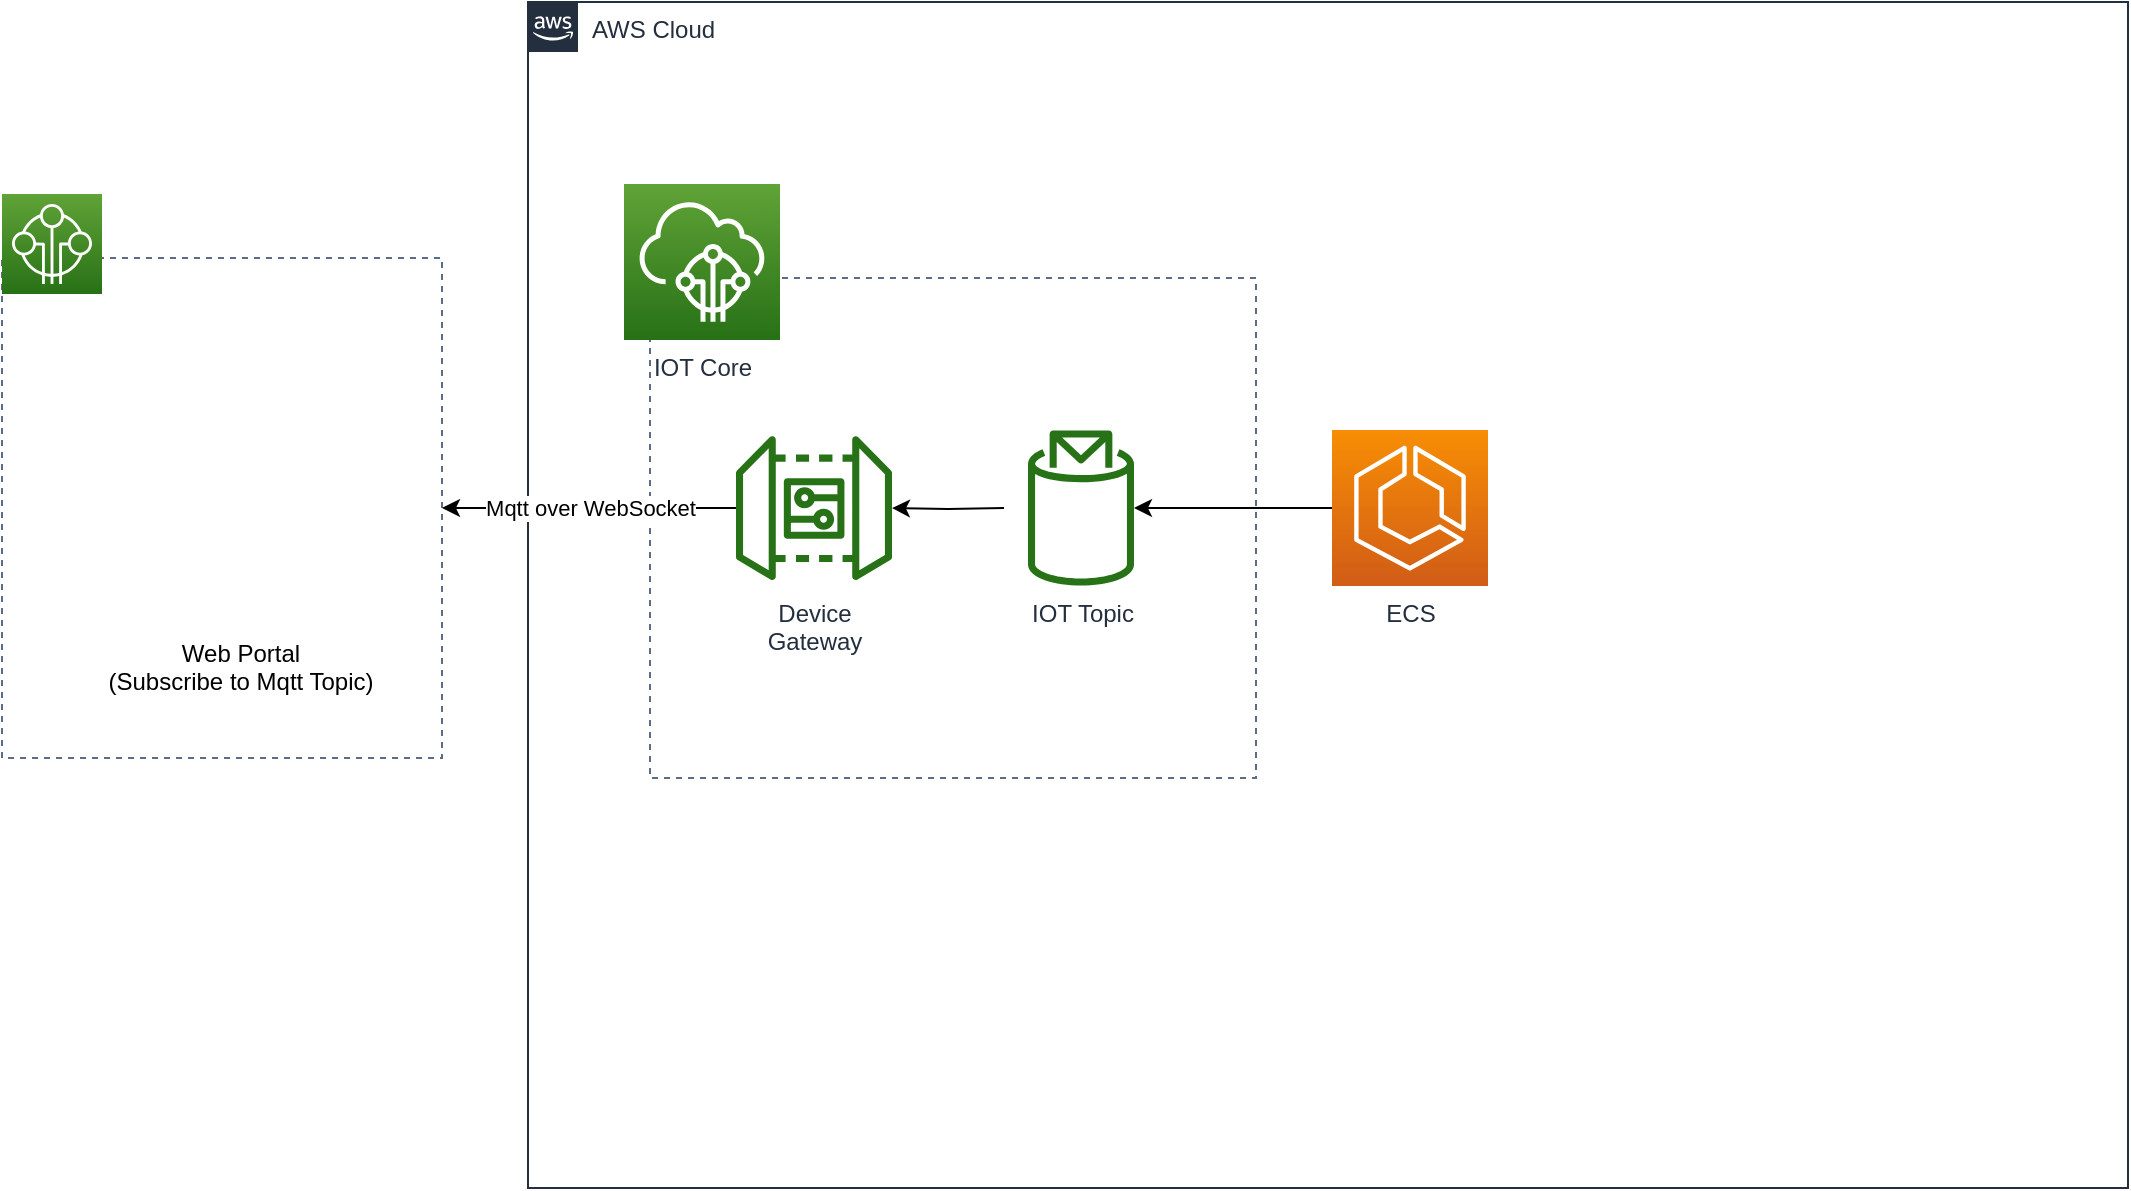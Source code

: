 <mxfile version="14.1.3" type="github" pages="4">
  <diagram id="wHCZFaaeiCQIO8YRC6Pm" name="Option1.1-mqtt-over-websocket">
    <mxGraphModel dx="1278" dy="548" grid="0" gridSize="10" guides="1" tooltips="1" connect="1" arrows="1" fold="1" page="1" pageScale="1" pageWidth="1100" pageHeight="850" math="0" shadow="0">
      <root>
        <mxCell id="0" />
        <mxCell id="1" parent="0" />
        <mxCell id="4YyjO7Iy4g33rYnQmglI-1" value="" style="fillColor=none;strokeColor=#5A6C86;dashed=1;verticalAlign=top;fontStyle=0;fontColor=#5A6C86;" vertex="1" parent="1">
          <mxGeometry x="350" y="280" width="303" height="250" as="geometry" />
        </mxCell>
        <mxCell id="4YyjO7Iy4g33rYnQmglI-2" value="" style="fillColor=none;strokeColor=#5A6C86;dashed=1;verticalAlign=top;fontStyle=0;fontColor=#5A6C86;" vertex="1" parent="1">
          <mxGeometry x="26" y="270" width="220" height="250" as="geometry" />
        </mxCell>
        <mxCell id="4YyjO7Iy4g33rYnQmglI-3" value="AWS Cloud" style="points=[[0,0],[0.25,0],[0.5,0],[0.75,0],[1,0],[1,0.25],[1,0.5],[1,0.75],[1,1],[0.75,1],[0.5,1],[0.25,1],[0,1],[0,0.75],[0,0.5],[0,0.25]];outlineConnect=0;gradientColor=none;html=1;whiteSpace=wrap;fontSize=12;fontStyle=0;shape=mxgraph.aws4.group;grIcon=mxgraph.aws4.group_aws_cloud_alt;strokeColor=#232F3E;fillColor=none;verticalAlign=top;align=left;spacingLeft=30;fontColor=#232F3E;dashed=0;" vertex="1" parent="1">
          <mxGeometry x="289" y="142" width="800" height="593" as="geometry" />
        </mxCell>
        <mxCell id="4YyjO7Iy4g33rYnQmglI-4" value="IOT Core" style="outlineConnect=0;fontColor=#232F3E;gradientColor=#60A337;gradientDirection=north;fillColor=#277116;strokeColor=#ffffff;dashed=0;verticalLabelPosition=bottom;verticalAlign=top;align=center;html=1;fontSize=12;fontStyle=0;aspect=fixed;shape=mxgraph.aws4.resourceIcon;resIcon=mxgraph.aws4.iot_core;" vertex="1" parent="1">
          <mxGeometry x="337" y="233" width="78" height="78" as="geometry" />
        </mxCell>
        <mxCell id="4YyjO7Iy4g33rYnQmglI-5" value="" style="outlineConnect=0;fontColor=#232F3E;gradientColor=#60A337;gradientDirection=north;fillColor=#277116;strokeColor=#ffffff;dashed=0;verticalLabelPosition=bottom;verticalAlign=top;align=center;html=1;fontSize=12;fontStyle=0;aspect=fixed;shape=mxgraph.aws4.resourceIcon;resIcon=mxgraph.aws4.internet_of_things;" vertex="1" parent="1">
          <mxGeometry x="26" y="238" width="50" height="50" as="geometry" />
        </mxCell>
        <mxCell id="4YyjO7Iy4g33rYnQmglI-6" value="Mqtt over WebSocket" style="edgeStyle=orthogonalEdgeStyle;rounded=0;orthogonalLoop=1;jettySize=auto;html=1;" edge="1" parent="1" source="4YyjO7Iy4g33rYnQmglI-7" target="4YyjO7Iy4g33rYnQmglI-2">
          <mxGeometry relative="1" as="geometry" />
        </mxCell>
        <mxCell id="4YyjO7Iy4g33rYnQmglI-7" value="Device&lt;br&gt;Gateway" style="outlineConnect=0;fontColor=#232F3E;gradientColor=none;fillColor=#277116;strokeColor=none;dashed=0;verticalLabelPosition=bottom;verticalAlign=top;align=center;html=1;fontSize=12;fontStyle=0;aspect=fixed;pointerEvents=1;shape=mxgraph.aws4.iot_device_gateway;" vertex="1" parent="1">
          <mxGeometry x="393" y="356" width="78" height="78" as="geometry" />
        </mxCell>
        <mxCell id="4YyjO7Iy4g33rYnQmglI-8" style="edgeStyle=orthogonalEdgeStyle;rounded=0;orthogonalLoop=1;jettySize=auto;html=1;" edge="1" parent="1" target="4YyjO7Iy4g33rYnQmglI-7">
          <mxGeometry relative="1" as="geometry">
            <mxPoint x="527" y="395" as="sourcePoint" />
          </mxGeometry>
        </mxCell>
        <mxCell id="4YyjO7Iy4g33rYnQmglI-9" value="Web Portal&lt;br&gt;(Subscribe to Mqtt Topic)" style="shape=image;html=1;verticalAlign=top;verticalLabelPosition=bottom;labelBackgroundColor=#ffffff;imageAspect=0;aspect=fixed;image=https://cdn3.iconfinder.com/data/icons/network-and-communications-10/32/network_Browser_global_network_planet_webpage_globe-128.png" vertex="1" parent="1">
          <mxGeometry x="96" y="356" width="98" height="98" as="geometry" />
        </mxCell>
        <mxCell id="4YyjO7Iy4g33rYnQmglI-10" value="IOT Topic" style="outlineConnect=0;fontColor=#232F3E;gradientColor=none;fillColor=#277116;strokeColor=none;dashed=0;verticalLabelPosition=bottom;verticalAlign=top;align=center;html=1;fontSize=12;fontStyle=0;aspect=fixed;pointerEvents=1;shape=mxgraph.aws4.topic_2;" vertex="1" parent="1">
          <mxGeometry x="539" y="356" width="53" height="78" as="geometry" />
        </mxCell>
        <mxCell id="4YyjO7Iy4g33rYnQmglI-11" style="edgeStyle=orthogonalEdgeStyle;rounded=0;orthogonalLoop=1;jettySize=auto;html=1;" edge="1" parent="1" source="4YyjO7Iy4g33rYnQmglI-12" target="4YyjO7Iy4g33rYnQmglI-10">
          <mxGeometry relative="1" as="geometry" />
        </mxCell>
        <mxCell id="4YyjO7Iy4g33rYnQmglI-12" value="ECS" style="outlineConnect=0;fontColor=#232F3E;gradientColor=#F78E04;gradientDirection=north;fillColor=#D05C17;strokeColor=#ffffff;dashed=0;verticalLabelPosition=bottom;verticalAlign=top;align=center;html=1;fontSize=12;fontStyle=0;aspect=fixed;shape=mxgraph.aws4.resourceIcon;resIcon=mxgraph.aws4.ecs;" vertex="1" parent="1">
          <mxGeometry x="691" y="356" width="78" height="78" as="geometry" />
        </mxCell>
      </root>
    </mxGraphModel>
  </diagram>
  <diagram id="XRwCYsMvWMTH4HfeeRDC" name="1.1-mqtt-over-websocket-persistevent">
    <mxGraphModel dx="1278" dy="548" grid="1" gridSize="10" guides="1" tooltips="1" connect="1" arrows="1" fold="1" page="1" pageScale="1" pageWidth="1100" pageHeight="850" math="0" shadow="0">
      <root>
        <mxCell id="h0BsPVWBQhPjDScm01QS-0" />
        <mxCell id="h0BsPVWBQhPjDScm01QS-1" parent="h0BsPVWBQhPjDScm01QS-0" />
        <mxCell id="h0BsPVWBQhPjDScm01QS-2" value="AWS Cloud" style="points=[[0,0],[0.25,0],[0.5,0],[0.75,0],[1,0],[1,0.25],[1,0.5],[1,0.75],[1,1],[0.75,1],[0.5,1],[0.25,1],[0,1],[0,0.75],[0,0.5],[0,0.25]];outlineConnect=0;gradientColor=none;html=1;whiteSpace=wrap;fontSize=12;fontStyle=0;shape=mxgraph.aws4.group;grIcon=mxgraph.aws4.group_aws_cloud_alt;strokeColor=#232F3E;fillColor=none;verticalAlign=top;align=left;spacingLeft=30;fontColor=#232F3E;dashed=0;" vertex="1" parent="h0BsPVWBQhPjDScm01QS-1">
          <mxGeometry x="289" y="142" width="800" height="593" as="geometry" />
        </mxCell>
        <mxCell id="h0BsPVWBQhPjDScm01QS-3" value="" style="fillColor=none;strokeColor=#5A6C86;dashed=1;verticalAlign=top;fontStyle=0;fontColor=#5A6C86;" vertex="1" parent="h0BsPVWBQhPjDScm01QS-1">
          <mxGeometry x="350" y="280" width="397" height="250" as="geometry" />
        </mxCell>
        <mxCell id="h0BsPVWBQhPjDScm01QS-4" value="" style="fillColor=none;strokeColor=#5A6C86;dashed=1;verticalAlign=top;fontStyle=0;fontColor=#5A6C86;" vertex="1" parent="h0BsPVWBQhPjDScm01QS-1">
          <mxGeometry x="26" y="270" width="220" height="250" as="geometry" />
        </mxCell>
        <mxCell id="h0BsPVWBQhPjDScm01QS-5" value="IOT Core" style="outlineConnect=0;fontColor=#232F3E;gradientColor=#60A337;gradientDirection=north;fillColor=#277116;strokeColor=#ffffff;dashed=0;verticalLabelPosition=bottom;verticalAlign=top;align=center;html=1;fontSize=12;fontStyle=0;aspect=fixed;shape=mxgraph.aws4.resourceIcon;resIcon=mxgraph.aws4.iot_core;" vertex="1" parent="h0BsPVWBQhPjDScm01QS-1">
          <mxGeometry x="337" y="233" width="78" height="78" as="geometry" />
        </mxCell>
        <mxCell id="h0BsPVWBQhPjDScm01QS-6" value="" style="outlineConnect=0;fontColor=#232F3E;gradientColor=#60A337;gradientDirection=north;fillColor=#277116;strokeColor=#ffffff;dashed=0;verticalLabelPosition=bottom;verticalAlign=top;align=center;html=1;fontSize=12;fontStyle=0;aspect=fixed;shape=mxgraph.aws4.resourceIcon;resIcon=mxgraph.aws4.internet_of_things;" vertex="1" parent="h0BsPVWBQhPjDScm01QS-1">
          <mxGeometry x="26" y="238" width="50" height="50" as="geometry" />
        </mxCell>
        <mxCell id="h0BsPVWBQhPjDScm01QS-7" value="Mqtt over WebSocket" style="edgeStyle=orthogonalEdgeStyle;rounded=0;orthogonalLoop=1;jettySize=auto;html=1;" edge="1" parent="h0BsPVWBQhPjDScm01QS-1" source="h0BsPVWBQhPjDScm01QS-8" target="h0BsPVWBQhPjDScm01QS-4">
          <mxGeometry relative="1" as="geometry" />
        </mxCell>
        <mxCell id="h0BsPVWBQhPjDScm01QS-8" value="Device&lt;br&gt;Gateway" style="outlineConnect=0;fontColor=#232F3E;gradientColor=none;fillColor=#277116;strokeColor=none;dashed=0;verticalLabelPosition=bottom;verticalAlign=top;align=center;html=1;fontSize=12;fontStyle=0;aspect=fixed;pointerEvents=1;shape=mxgraph.aws4.iot_device_gateway;" vertex="1" parent="h0BsPVWBQhPjDScm01QS-1">
          <mxGeometry x="393" y="356" width="78" height="78" as="geometry" />
        </mxCell>
        <mxCell id="h0BsPVWBQhPjDScm01QS-9" style="edgeStyle=orthogonalEdgeStyle;rounded=0;orthogonalLoop=1;jettySize=auto;html=1;" edge="1" parent="h0BsPVWBQhPjDScm01QS-1" source="h0BsPVWBQhPjDScm01QS-12" target="h0BsPVWBQhPjDScm01QS-8">
          <mxGeometry relative="1" as="geometry">
            <mxPoint x="527" y="395" as="sourcePoint" />
          </mxGeometry>
        </mxCell>
        <mxCell id="h0BsPVWBQhPjDScm01QS-10" value="Web Portal&lt;br&gt;(Subscribe to Mqtt Topic)" style="shape=image;html=1;verticalAlign=top;verticalLabelPosition=bottom;labelBackgroundColor=#ffffff;imageAspect=0;aspect=fixed;image=https://cdn3.iconfinder.com/data/icons/network-and-communications-10/32/network_Browser_global_network_planet_webpage_globe-128.png" vertex="1" parent="h0BsPVWBQhPjDScm01QS-1">
          <mxGeometry x="96" y="356" width="98" height="98" as="geometry" />
        </mxCell>
        <mxCell id="h0BsPVWBQhPjDScm01QS-11" style="edgeStyle=orthogonalEdgeStyle;rounded=0;orthogonalLoop=1;jettySize=auto;html=1;" edge="1" parent="h0BsPVWBQhPjDScm01QS-1" source="h0BsPVWBQhPjDScm01QS-12" target="h0BsPVWBQhPjDScm01QS-16">
          <mxGeometry relative="1" as="geometry">
            <Array as="points">
              <mxPoint x="633" y="471" />
            </Array>
          </mxGeometry>
        </mxCell>
        <mxCell id="h0BsPVWBQhPjDScm01QS-12" value="IOT Topic" style="outlineConnect=0;fontColor=#232F3E;gradientColor=none;fillColor=#277116;strokeColor=none;dashed=0;verticalLabelPosition=bottom;verticalAlign=top;align=center;html=1;fontSize=12;fontStyle=0;aspect=fixed;pointerEvents=1;shape=mxgraph.aws4.topic_2;" vertex="1" parent="h0BsPVWBQhPjDScm01QS-1">
          <mxGeometry x="606" y="356" width="53" height="78" as="geometry" />
        </mxCell>
        <mxCell id="h0BsPVWBQhPjDScm01QS-13" style="edgeStyle=orthogonalEdgeStyle;rounded=0;orthogonalLoop=1;jettySize=auto;html=1;" edge="1" parent="h0BsPVWBQhPjDScm01QS-1" source="h0BsPVWBQhPjDScm01QS-14" target="h0BsPVWBQhPjDScm01QS-12">
          <mxGeometry relative="1" as="geometry" />
        </mxCell>
        <mxCell id="h0BsPVWBQhPjDScm01QS-14" value="ECS" style="outlineConnect=0;fontColor=#232F3E;gradientColor=#F78E04;gradientDirection=north;fillColor=#D05C17;strokeColor=#ffffff;dashed=0;verticalLabelPosition=bottom;verticalAlign=top;align=center;html=1;fontSize=12;fontStyle=0;aspect=fixed;shape=mxgraph.aws4.resourceIcon;resIcon=mxgraph.aws4.ecs;" vertex="1" parent="h0BsPVWBQhPjDScm01QS-1">
          <mxGeometry x="832" y="356" width="78" height="78" as="geometry" />
        </mxCell>
        <mxCell id="h0BsPVWBQhPjDScm01QS-15" style="edgeStyle=orthogonalEdgeStyle;rounded=0;orthogonalLoop=1;jettySize=auto;html=1;" edge="1" parent="h0BsPVWBQhPjDScm01QS-1" source="h0BsPVWBQhPjDScm01QS-16" target="h0BsPVWBQhPjDScm01QS-17">
          <mxGeometry relative="1" as="geometry" />
        </mxCell>
        <mxCell id="h0BsPVWBQhPjDScm01QS-16" value="Rule" style="outlineConnect=0;fontColor=#232F3E;gradientColor=none;fillColor=#277116;strokeColor=none;dashed=0;verticalLabelPosition=bottom;verticalAlign=top;align=center;html=1;fontSize=12;fontStyle=0;aspect=fixed;pointerEvents=1;shape=mxgraph.aws4.rule;" vertex="1" parent="h0BsPVWBQhPjDScm01QS-1">
          <mxGeometry x="531" y="432" width="46" height="78" as="geometry" />
        </mxCell>
        <mxCell id="h0BsPVWBQhPjDScm01QS-17" value="DynamoDB" style="outlineConnect=0;fontColor=#232F3E;gradientColor=#4D72F3;gradientDirection=north;fillColor=#3334B9;strokeColor=#ffffff;dashed=0;verticalLabelPosition=bottom;verticalAlign=top;align=center;html=1;fontSize=12;fontStyle=0;aspect=fixed;shape=mxgraph.aws4.resourceIcon;resIcon=mxgraph.aws4.dynamodb;" vertex="1" parent="h0BsPVWBQhPjDScm01QS-1">
          <mxGeometry x="515" y="565" width="78" height="78" as="geometry" />
        </mxCell>
      </root>
    </mxGraphModel>
  </diagram>
  <diagram id="84ddEZB8-2D1XWtMmOPA" name="Option2.1-api-gateway">
    <mxGraphModel dx="1278" dy="548" grid="0" gridSize="10" guides="1" tooltips="1" connect="1" arrows="1" fold="1" page="1" pageScale="1" pageWidth="1100" pageHeight="850" math="0" shadow="0">
      <root>
        <mxCell id="8dLRoYPVyEI_H4pk226P-0" />
        <mxCell id="8dLRoYPVyEI_H4pk226P-1" parent="8dLRoYPVyEI_H4pk226P-0" />
        <mxCell id="8dLRoYPVyEI_H4pk226P-2" value="AWS Cloud" style="points=[[0,0],[0.25,0],[0.5,0],[0.75,0],[1,0],[1,0.25],[1,0.5],[1,0.75],[1,1],[0.75,1],[0.5,1],[0.25,1],[0,1],[0,0.75],[0,0.5],[0,0.25]];outlineConnect=0;gradientColor=none;html=1;whiteSpace=wrap;fontSize=12;fontStyle=0;shape=mxgraph.aws4.group;grIcon=mxgraph.aws4.group_aws_cloud_alt;strokeColor=#232F3E;fillColor=none;verticalAlign=top;align=left;spacingLeft=30;fontColor=#232F3E;dashed=0;" vertex="1" parent="8dLRoYPVyEI_H4pk226P-1">
          <mxGeometry x="289" y="142" width="800" height="593" as="geometry" />
        </mxCell>
        <mxCell id="8dLRoYPVyEI_H4pk226P-3" value="" style="fillColor=none;strokeColor=#5A6C86;dashed=1;verticalAlign=top;fontStyle=0;fontColor=#5A6C86;" vertex="1" parent="8dLRoYPVyEI_H4pk226P-1">
          <mxGeometry x="350" y="280" width="591" height="250" as="geometry" />
        </mxCell>
        <mxCell id="8dLRoYPVyEI_H4pk226P-4" value="" style="fillColor=none;strokeColor=#5A6C86;dashed=1;verticalAlign=top;fontStyle=0;fontColor=#5A6C86;" vertex="1" parent="8dLRoYPVyEI_H4pk226P-1">
          <mxGeometry x="26" y="270" width="220" height="250" as="geometry" />
        </mxCell>
        <mxCell id="8dLRoYPVyEI_H4pk226P-5" value="HTTPS&amp;nbsp; WebSocket" style="edgeStyle=orthogonalEdgeStyle;rounded=0;orthogonalLoop=1;jettySize=auto;html=1;" edge="1" parent="8dLRoYPVyEI_H4pk226P-1" target="8dLRoYPVyEI_H4pk226P-4">
          <mxGeometry relative="1" as="geometry">
            <mxPoint x="393" y="395.1" as="sourcePoint" />
          </mxGeometry>
        </mxCell>
        <mxCell id="8dLRoYPVyEI_H4pk226P-6" value="Web Portal&lt;br&gt;(Subscribe to websocket)" style="shape=image;html=1;verticalAlign=top;verticalLabelPosition=bottom;labelBackgroundColor=#ffffff;imageAspect=0;aspect=fixed;image=https://cdn3.iconfinder.com/data/icons/network-and-communications-10/32/network_Browser_global_network_planet_webpage_globe-128.png" vertex="1" parent="8dLRoYPVyEI_H4pk226P-1">
          <mxGeometry x="96" y="356" width="98" height="98" as="geometry" />
        </mxCell>
        <mxCell id="8dLRoYPVyEI_H4pk226P-7" style="edgeStyle=orthogonalEdgeStyle;rounded=0;orthogonalLoop=1;jettySize=auto;html=1;" edge="1" parent="8dLRoYPVyEI_H4pk226P-1" source="8dLRoYPVyEI_H4pk226P-8">
          <mxGeometry relative="1" as="geometry">
            <mxPoint x="909" y="395" as="targetPoint" />
          </mxGeometry>
        </mxCell>
        <mxCell id="8dLRoYPVyEI_H4pk226P-8" value="ECS" style="outlineConnect=0;fontColor=#232F3E;gradientColor=#F78E04;gradientDirection=north;fillColor=#D05C17;strokeColor=#ffffff;dashed=0;verticalLabelPosition=bottom;verticalAlign=top;align=center;html=1;fontSize=12;fontStyle=0;aspect=fixed;shape=mxgraph.aws4.resourceIcon;resIcon=mxgraph.aws4.ecs;" vertex="1" parent="8dLRoYPVyEI_H4pk226P-1">
          <mxGeometry x="982" y="356" width="78" height="78" as="geometry" />
        </mxCell>
        <mxCell id="8dLRoYPVyEI_H4pk226P-9" value="" style="outlineConnect=0;fontColor=#232F3E;gradientColor=#945DF2;gradientDirection=north;fillColor=#5A30B5;strokeColor=#ffffff;dashed=0;verticalLabelPosition=bottom;verticalAlign=top;align=center;html=1;fontSize=12;fontStyle=0;aspect=fixed;shape=mxgraph.aws4.resourceIcon;resIcon=mxgraph.aws4.api_gateway;" vertex="1" parent="8dLRoYPVyEI_H4pk226P-1">
          <mxGeometry x="387" y="354" width="78" height="78" as="geometry" />
        </mxCell>
        <mxCell id="8dLRoYPVyEI_H4pk226P-10" style="edgeStyle=orthogonalEdgeStyle;rounded=0;orthogonalLoop=1;jettySize=auto;html=1;" edge="1" parent="8dLRoYPVyEI_H4pk226P-1" source="8dLRoYPVyEI_H4pk226P-11" target="8dLRoYPVyEI_H4pk226P-13">
          <mxGeometry relative="1" as="geometry" />
        </mxCell>
        <mxCell id="8dLRoYPVyEI_H4pk226P-11" value="" style="outlineConnect=0;fontColor=#232F3E;gradientColor=#945DF2;gradientDirection=north;fillColor=#5A30B5;strokeColor=#ffffff;dashed=0;verticalLabelPosition=bottom;verticalAlign=top;align=center;html=1;fontSize=12;fontStyle=0;aspect=fixed;shape=mxgraph.aws4.resourceIcon;resIcon=mxgraph.aws4.kinesis_data_streams;" vertex="1" parent="8dLRoYPVyEI_H4pk226P-1">
          <mxGeometry x="826" y="354" width="78" height="78" as="geometry" />
        </mxCell>
        <mxCell id="8dLRoYPVyEI_H4pk226P-12" style="edgeStyle=orthogonalEdgeStyle;rounded=0;orthogonalLoop=1;jettySize=auto;html=1;" edge="1" parent="8dLRoYPVyEI_H4pk226P-1" source="8dLRoYPVyEI_H4pk226P-13" target="8dLRoYPVyEI_H4pk226P-15">
          <mxGeometry relative="1" as="geometry" />
        </mxCell>
        <mxCell id="8dLRoYPVyEI_H4pk226P-13" value="Persist DB" style="outlineConnect=0;fontColor=#232F3E;gradientColor=none;fillColor=#D05C17;strokeColor=none;dashed=0;verticalLabelPosition=bottom;verticalAlign=top;align=center;html=1;fontSize=12;fontStyle=0;aspect=fixed;pointerEvents=1;shape=mxgraph.aws4.lambda_function;" vertex="1" parent="8dLRoYPVyEI_H4pk226P-1">
          <mxGeometry x="726" y="355" width="78" height="78" as="geometry" />
        </mxCell>
        <mxCell id="8dLRoYPVyEI_H4pk226P-14" style="edgeStyle=orthogonalEdgeStyle;rounded=0;orthogonalLoop=1;jettySize=auto;html=1;" edge="1" parent="8dLRoYPVyEI_H4pk226P-1" source="8dLRoYPVyEI_H4pk226P-15" target="8dLRoYPVyEI_H4pk226P-17">
          <mxGeometry relative="1" as="geometry" />
        </mxCell>
        <mxCell id="8dLRoYPVyEI_H4pk226P-15" value="DynamoDB&lt;br&gt;Stream" style="outlineConnect=0;fontColor=#232F3E;gradientColor=#4D72F3;gradientDirection=north;fillColor=#3334B9;strokeColor=#ffffff;dashed=0;verticalLabelPosition=bottom;verticalAlign=top;align=center;html=1;fontSize=12;fontStyle=0;aspect=fixed;shape=mxgraph.aws4.resourceIcon;resIcon=mxgraph.aws4.dynamodb;" vertex="1" parent="8dLRoYPVyEI_H4pk226P-1">
          <mxGeometry x="615" y="354" width="78" height="78" as="geometry" />
        </mxCell>
        <mxCell id="8dLRoYPVyEI_H4pk226P-16" style="edgeStyle=orthogonalEdgeStyle;rounded=0;orthogonalLoop=1;jettySize=auto;html=1;" edge="1" parent="8dLRoYPVyEI_H4pk226P-1" source="8dLRoYPVyEI_H4pk226P-17" target="8dLRoYPVyEI_H4pk226P-9">
          <mxGeometry relative="1" as="geometry" />
        </mxCell>
        <mxCell id="8dLRoYPVyEI_H4pk226P-17" value="Push to client" style="outlineConnect=0;fontColor=#232F3E;gradientColor=none;fillColor=#D05C17;strokeColor=none;dashed=0;verticalLabelPosition=bottom;verticalAlign=top;align=center;html=1;fontSize=12;fontStyle=0;aspect=fixed;pointerEvents=1;shape=mxgraph.aws4.lambda_function;" vertex="1" parent="8dLRoYPVyEI_H4pk226P-1">
          <mxGeometry x="497" y="354" width="78" height="78" as="geometry" />
        </mxCell>
      </root>
    </mxGraphModel>
  </diagram>
  <diagram id="Apl6YoLecQjZOabUkFUP" name="Option2.1-api-gateway">
    <mxGraphModel dx="1278" dy="548" grid="0" gridSize="10" guides="1" tooltips="1" connect="1" arrows="1" fold="1" page="1" pageScale="1" pageWidth="1100" pageHeight="850" math="0" shadow="0">
      <root>
        <mxCell id="ZGLrZaxqoE2qsguKlIKs-0" />
        <mxCell id="ZGLrZaxqoE2qsguKlIKs-1" parent="ZGLrZaxqoE2qsguKlIKs-0" />
        <mxCell id="ZGLrZaxqoE2qsguKlIKs-2" value="AWS Cloud" style="points=[[0,0],[0.25,0],[0.5,0],[0.75,0],[1,0],[1,0.25],[1,0.5],[1,0.75],[1,1],[0.75,1],[0.5,1],[0.25,1],[0,1],[0,0.75],[0,0.5],[0,0.25]];outlineConnect=0;gradientColor=none;html=1;whiteSpace=wrap;fontSize=12;fontStyle=0;shape=mxgraph.aws4.group;grIcon=mxgraph.aws4.group_aws_cloud_alt;strokeColor=#232F3E;fillColor=none;verticalAlign=top;align=left;spacingLeft=30;fontColor=#232F3E;dashed=0;" vertex="1" parent="ZGLrZaxqoE2qsguKlIKs-1">
          <mxGeometry x="289" y="142" width="800" height="593" as="geometry" />
        </mxCell>
        <mxCell id="ZGLrZaxqoE2qsguKlIKs-3" value="" style="fillColor=none;strokeColor=#5A6C86;dashed=1;verticalAlign=top;fontStyle=0;fontColor=#5A6C86;" vertex="1" parent="ZGLrZaxqoE2qsguKlIKs-1">
          <mxGeometry x="350" y="280" width="591" height="250" as="geometry" />
        </mxCell>
        <mxCell id="ZGLrZaxqoE2qsguKlIKs-4" value="" style="fillColor=none;strokeColor=#5A6C86;dashed=1;verticalAlign=top;fontStyle=0;fontColor=#5A6C86;" vertex="1" parent="ZGLrZaxqoE2qsguKlIKs-1">
          <mxGeometry x="26" y="270" width="220" height="250" as="geometry" />
        </mxCell>
        <mxCell id="ZGLrZaxqoE2qsguKlIKs-5" value="HTTPS&amp;nbsp; WebSocket" style="edgeStyle=orthogonalEdgeStyle;rounded=0;orthogonalLoop=1;jettySize=auto;html=1;" edge="1" parent="ZGLrZaxqoE2qsguKlIKs-1" target="ZGLrZaxqoE2qsguKlIKs-4">
          <mxGeometry relative="1" as="geometry">
            <mxPoint x="393" y="395.1" as="sourcePoint" />
          </mxGeometry>
        </mxCell>
        <mxCell id="ZGLrZaxqoE2qsguKlIKs-6" value="Web Portal&lt;br&gt;(Subscribe to websocket)" style="shape=image;html=1;verticalAlign=top;verticalLabelPosition=bottom;labelBackgroundColor=#ffffff;imageAspect=0;aspect=fixed;image=https://cdn3.iconfinder.com/data/icons/network-and-communications-10/32/network_Browser_global_network_planet_webpage_globe-128.png" vertex="1" parent="ZGLrZaxqoE2qsguKlIKs-1">
          <mxGeometry x="96" y="356" width="98" height="98" as="geometry" />
        </mxCell>
        <mxCell id="ZGLrZaxqoE2qsguKlIKs-7" style="edgeStyle=orthogonalEdgeStyle;rounded=0;orthogonalLoop=1;jettySize=auto;html=1;" edge="1" parent="ZGLrZaxqoE2qsguKlIKs-1" source="ZGLrZaxqoE2qsguKlIKs-8" target="ZGLrZaxqoE2qsguKlIKs-11">
          <mxGeometry relative="1" as="geometry">
            <mxPoint x="909" y="395" as="targetPoint" />
          </mxGeometry>
        </mxCell>
        <mxCell id="ZGLrZaxqoE2qsguKlIKs-8" value="ECS" style="outlineConnect=0;fontColor=#232F3E;gradientColor=#F78E04;gradientDirection=north;fillColor=#D05C17;strokeColor=#ffffff;dashed=0;verticalLabelPosition=bottom;verticalAlign=top;align=center;html=1;fontSize=12;fontStyle=0;aspect=fixed;shape=mxgraph.aws4.resourceIcon;resIcon=mxgraph.aws4.ecs;" vertex="1" parent="ZGLrZaxqoE2qsguKlIKs-1">
          <mxGeometry x="982" y="359" width="78" height="78" as="geometry" />
        </mxCell>
        <mxCell id="ZGLrZaxqoE2qsguKlIKs-9" value="" style="outlineConnect=0;fontColor=#232F3E;gradientColor=#945DF2;gradientDirection=north;fillColor=#5A30B5;strokeColor=#ffffff;dashed=0;verticalLabelPosition=bottom;verticalAlign=top;align=center;html=1;fontSize=12;fontStyle=0;aspect=fixed;shape=mxgraph.aws4.resourceIcon;resIcon=mxgraph.aws4.api_gateway;" vertex="1" parent="ZGLrZaxqoE2qsguKlIKs-1">
          <mxGeometry x="387" y="359" width="78" height="78" as="geometry" />
        </mxCell>
        <mxCell id="ZGLrZaxqoE2qsguKlIKs-10" style="edgeStyle=orthogonalEdgeStyle;rounded=0;orthogonalLoop=1;jettySize=auto;html=1;" edge="1" parent="ZGLrZaxqoE2qsguKlIKs-1" source="ZGLrZaxqoE2qsguKlIKs-11" target="ZGLrZaxqoE2qsguKlIKs-13">
          <mxGeometry relative="1" as="geometry" />
        </mxCell>
        <mxCell id="ZGLrZaxqoE2qsguKlIKs-11" value="Persist DB" style="outlineConnect=0;fontColor=#232F3E;gradientColor=none;fillColor=#D05C17;strokeColor=none;dashed=0;verticalLabelPosition=bottom;verticalAlign=top;align=center;html=1;fontSize=12;fontStyle=0;aspect=fixed;pointerEvents=1;shape=mxgraph.aws4.lambda_function;" vertex="1" parent="ZGLrZaxqoE2qsguKlIKs-1">
          <mxGeometry x="781" y="359" width="78" height="78" as="geometry" />
        </mxCell>
        <mxCell id="ZGLrZaxqoE2qsguKlIKs-12" style="edgeStyle=orthogonalEdgeStyle;rounded=0;orthogonalLoop=1;jettySize=auto;html=1;" edge="1" parent="ZGLrZaxqoE2qsguKlIKs-1" source="ZGLrZaxqoE2qsguKlIKs-13" target="ZGLrZaxqoE2qsguKlIKs-15">
          <mxGeometry relative="1" as="geometry" />
        </mxCell>
        <mxCell id="ZGLrZaxqoE2qsguKlIKs-13" value="DynamoDB&lt;br&gt;Stream" style="outlineConnect=0;fontColor=#232F3E;gradientColor=#4D72F3;gradientDirection=north;fillColor=#3334B9;strokeColor=#ffffff;dashed=0;verticalLabelPosition=bottom;verticalAlign=top;align=center;html=1;fontSize=12;fontStyle=0;aspect=fixed;shape=mxgraph.aws4.resourceIcon;resIcon=mxgraph.aws4.dynamodb;" vertex="1" parent="ZGLrZaxqoE2qsguKlIKs-1">
          <mxGeometry x="645" y="359" width="78" height="78" as="geometry" />
        </mxCell>
        <mxCell id="ZGLrZaxqoE2qsguKlIKs-14" style="edgeStyle=orthogonalEdgeStyle;rounded=0;orthogonalLoop=1;jettySize=auto;html=1;" edge="1" parent="ZGLrZaxqoE2qsguKlIKs-1" source="ZGLrZaxqoE2qsguKlIKs-15" target="ZGLrZaxqoE2qsguKlIKs-9">
          <mxGeometry relative="1" as="geometry" />
        </mxCell>
        <mxCell id="ZGLrZaxqoE2qsguKlIKs-15" value="Push to client" style="outlineConnect=0;fontColor=#232F3E;gradientColor=none;fillColor=#D05C17;strokeColor=none;dashed=0;verticalLabelPosition=bottom;verticalAlign=top;align=center;html=1;fontSize=12;fontStyle=0;aspect=fixed;pointerEvents=1;shape=mxgraph.aws4.lambda_function;" vertex="1" parent="ZGLrZaxqoE2qsguKlIKs-1">
          <mxGeometry x="511" y="359" width="78" height="78" as="geometry" />
        </mxCell>
      </root>
    </mxGraphModel>
  </diagram>
</mxfile>
